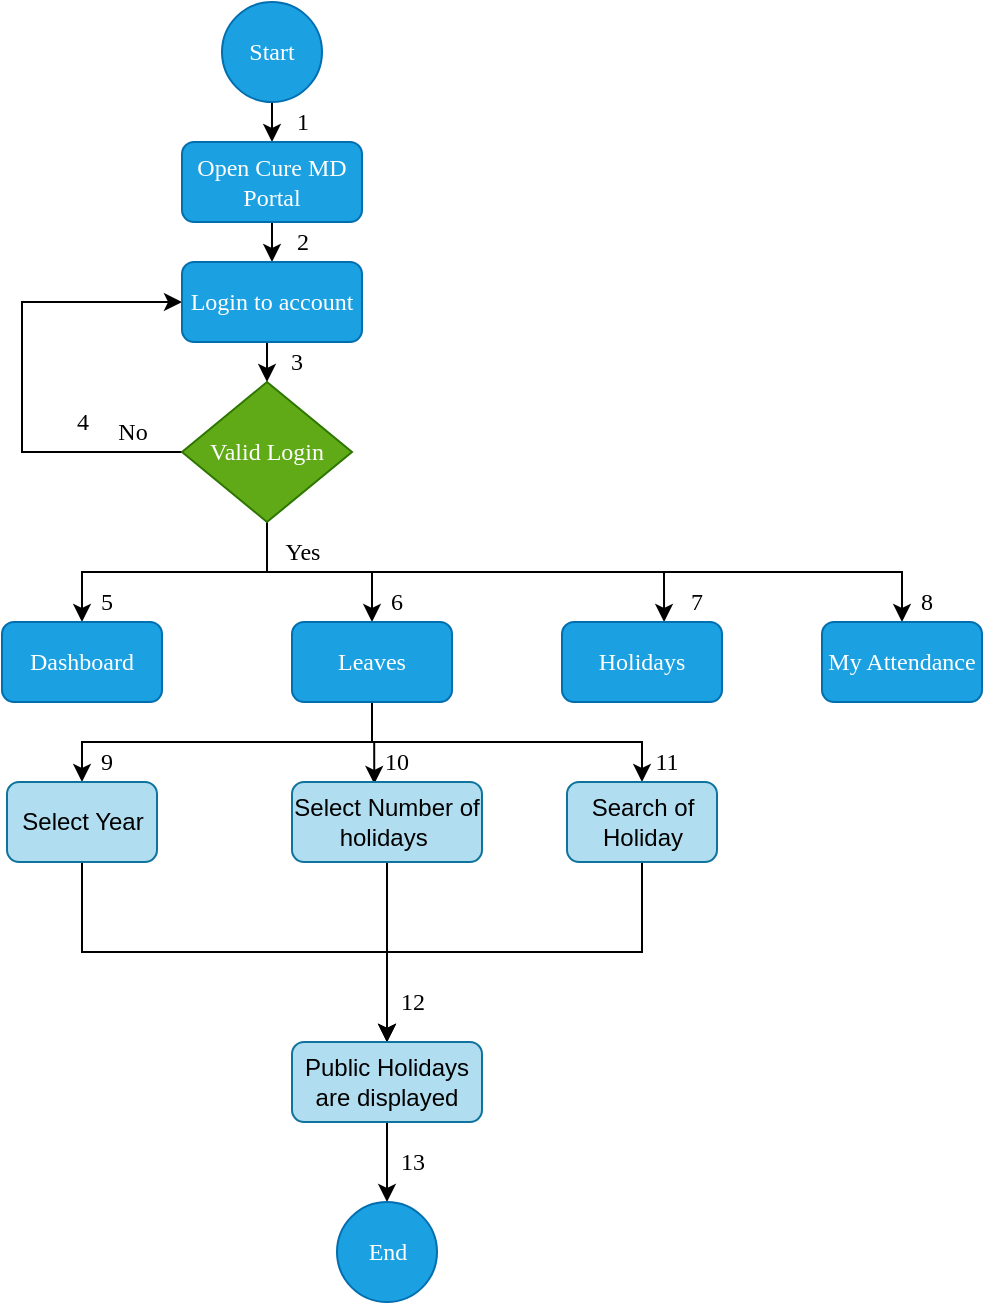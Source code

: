 <mxfile version="20.5.3" type="device"><diagram id="UDd1K03F1yi95RPkWenP" name="Page-1"><mxGraphModel dx="1422" dy="794" grid="1" gridSize="10" guides="1" tooltips="1" connect="1" arrows="1" fold="1" page="1" pageScale="1" pageWidth="850" pageHeight="1100" math="0" shadow="0"><root><mxCell id="0"/><mxCell id="1" parent="0"/><mxCell id="-VciWZhFBN5UkA-OJhfG-1" style="edgeStyle=orthogonalEdgeStyle;rounded=0;orthogonalLoop=1;jettySize=auto;html=1;exitX=0.5;exitY=1;exitDx=0;exitDy=0;entryX=0.5;entryY=0;entryDx=0;entryDy=0;fontFamily=Times New Roman;" edge="1" parent="1" source="-VciWZhFBN5UkA-OJhfG-2" target="-VciWZhFBN5UkA-OJhfG-4"><mxGeometry relative="1" as="geometry"/></mxCell><mxCell id="-VciWZhFBN5UkA-OJhfG-2" value="Start" style="ellipse;whiteSpace=wrap;html=1;aspect=fixed;fillColor=#1ba1e2;fontColor=#ffffff;strokeColor=#006EAF;fontFamily=Times New Roman;" vertex="1" parent="1"><mxGeometry x="310" y="10" width="50" height="50" as="geometry"/></mxCell><mxCell id="-VciWZhFBN5UkA-OJhfG-3" style="edgeStyle=orthogonalEdgeStyle;rounded=0;orthogonalLoop=1;jettySize=auto;html=1;exitX=0.5;exitY=1;exitDx=0;exitDy=0;entryX=0.5;entryY=0;entryDx=0;entryDy=0;fontFamily=Times New Roman;" edge="1" parent="1" source="-VciWZhFBN5UkA-OJhfG-4" target="-VciWZhFBN5UkA-OJhfG-17"><mxGeometry relative="1" as="geometry"/></mxCell><mxCell id="-VciWZhFBN5UkA-OJhfG-4" value="Open Cure MD Portal" style="rounded=1;whiteSpace=wrap;html=1;fillColor=#1ba1e2;fontColor=#ffffff;strokeColor=#006EAF;fontFamily=Times New Roman;" vertex="1" parent="1"><mxGeometry x="290" y="80" width="90" height="40" as="geometry"/></mxCell><mxCell id="-VciWZhFBN5UkA-OJhfG-5" value="" style="edgeStyle=orthogonalEdgeStyle;rounded=0;orthogonalLoop=1;jettySize=auto;html=1;fontFamily=Times New Roman;" edge="1" parent="1" source="-VciWZhFBN5UkA-OJhfG-10" target="-VciWZhFBN5UkA-OJhfG-13"><mxGeometry relative="1" as="geometry"/></mxCell><mxCell id="-VciWZhFBN5UkA-OJhfG-6" style="edgeStyle=orthogonalEdgeStyle;rounded=0;orthogonalLoop=1;jettySize=auto;html=1;exitX=0.5;exitY=1;exitDx=0;exitDy=0;entryX=0.5;entryY=0;entryDx=0;entryDy=0;fontFamily=Times New Roman;" edge="1" parent="1" source="-VciWZhFBN5UkA-OJhfG-10" target="-VciWZhFBN5UkA-OJhfG-12"><mxGeometry relative="1" as="geometry"/></mxCell><mxCell id="-VciWZhFBN5UkA-OJhfG-7" style="edgeStyle=orthogonalEdgeStyle;rounded=0;orthogonalLoop=1;jettySize=auto;html=1;exitX=0.5;exitY=1;exitDx=0;exitDy=0;entryX=0.638;entryY=0;entryDx=0;entryDy=0;entryPerimeter=0;fontFamily=Times New Roman;" edge="1" parent="1" source="-VciWZhFBN5UkA-OJhfG-10" target="-VciWZhFBN5UkA-OJhfG-14"><mxGeometry relative="1" as="geometry"/></mxCell><mxCell id="-VciWZhFBN5UkA-OJhfG-8" style="edgeStyle=orthogonalEdgeStyle;rounded=0;orthogonalLoop=1;jettySize=auto;html=1;exitX=0.5;exitY=1;exitDx=0;exitDy=0;entryX=0.5;entryY=0;entryDx=0;entryDy=0;fontFamily=Times New Roman;" edge="1" parent="1" source="-VciWZhFBN5UkA-OJhfG-10" target="-VciWZhFBN5UkA-OJhfG-15"><mxGeometry relative="1" as="geometry"/></mxCell><mxCell id="-VciWZhFBN5UkA-OJhfG-9" style="edgeStyle=orthogonalEdgeStyle;rounded=0;orthogonalLoop=1;jettySize=auto;html=1;exitX=0;exitY=0.5;exitDx=0;exitDy=0;entryX=0;entryY=0.5;entryDx=0;entryDy=0;fontFamily=Times New Roman;" edge="1" parent="1" source="-VciWZhFBN5UkA-OJhfG-10" target="-VciWZhFBN5UkA-OJhfG-17"><mxGeometry relative="1" as="geometry"><Array as="points"><mxPoint x="210" y="235"/><mxPoint x="210" y="160"/></Array></mxGeometry></mxCell><mxCell id="-VciWZhFBN5UkA-OJhfG-10" value="Valid Login" style="rhombus;whiteSpace=wrap;html=1;fillColor=#60a917;fontColor=#ffffff;strokeColor=#2D7600;fontFamily=Times New Roman;" vertex="1" parent="1"><mxGeometry x="290" y="200" width="85" height="70" as="geometry"/></mxCell><mxCell id="-VciWZhFBN5UkA-OJhfG-12" value="Dashboard" style="rounded=1;whiteSpace=wrap;html=1;fillColor=#1ba1e2;fontColor=#ffffff;strokeColor=#006EAF;fontFamily=Times New Roman;" vertex="1" parent="1"><mxGeometry x="200" y="320" width="80" height="40" as="geometry"/></mxCell><mxCell id="-VciWZhFBN5UkA-OJhfG-33" style="edgeStyle=orthogonalEdgeStyle;rounded=0;orthogonalLoop=1;jettySize=auto;html=1;exitX=0.5;exitY=1;exitDx=0;exitDy=0;entryX=0.5;entryY=0;entryDx=0;entryDy=0;" edge="1" parent="1" source="-VciWZhFBN5UkA-OJhfG-13" target="-VciWZhFBN5UkA-OJhfG-30"><mxGeometry relative="1" as="geometry"/></mxCell><mxCell id="-VciWZhFBN5UkA-OJhfG-34" style="edgeStyle=orthogonalEdgeStyle;rounded=0;orthogonalLoop=1;jettySize=auto;html=1;exitX=0.5;exitY=1;exitDx=0;exitDy=0;entryX=0.433;entryY=0.025;entryDx=0;entryDy=0;entryPerimeter=0;" edge="1" parent="1" source="-VciWZhFBN5UkA-OJhfG-13" target="-VciWZhFBN5UkA-OJhfG-31"><mxGeometry relative="1" as="geometry"/></mxCell><mxCell id="-VciWZhFBN5UkA-OJhfG-35" style="edgeStyle=orthogonalEdgeStyle;rounded=0;orthogonalLoop=1;jettySize=auto;html=1;exitX=0.5;exitY=1;exitDx=0;exitDy=0;" edge="1" parent="1" source="-VciWZhFBN5UkA-OJhfG-13" target="-VciWZhFBN5UkA-OJhfG-32"><mxGeometry relative="1" as="geometry"/></mxCell><mxCell id="-VciWZhFBN5UkA-OJhfG-13" value="Leaves" style="rounded=1;whiteSpace=wrap;html=1;fillColor=#1ba1e2;fontColor=#ffffff;strokeColor=#006EAF;fontFamily=Times New Roman;" vertex="1" parent="1"><mxGeometry x="345" y="320" width="80" height="40" as="geometry"/></mxCell><mxCell id="-VciWZhFBN5UkA-OJhfG-14" value="Holidays" style="rounded=1;whiteSpace=wrap;html=1;fillColor=#1ba1e2;fontColor=#ffffff;strokeColor=#006EAF;fontFamily=Times New Roman;" vertex="1" parent="1"><mxGeometry x="480" y="320" width="80" height="40" as="geometry"/></mxCell><mxCell id="-VciWZhFBN5UkA-OJhfG-15" value="My Attendance" style="rounded=1;whiteSpace=wrap;html=1;fillColor=#1ba1e2;fontColor=#ffffff;strokeColor=#006EAF;fontFamily=Times New Roman;" vertex="1" parent="1"><mxGeometry x="610" y="320" width="80" height="40" as="geometry"/></mxCell><mxCell id="-VciWZhFBN5UkA-OJhfG-16" style="edgeStyle=orthogonalEdgeStyle;rounded=0;orthogonalLoop=1;jettySize=auto;html=1;exitX=0.5;exitY=1;exitDx=0;exitDy=0;entryX=0.5;entryY=0;entryDx=0;entryDy=0;fontFamily=Times New Roman;" edge="1" parent="1" source="-VciWZhFBN5UkA-OJhfG-17" target="-VciWZhFBN5UkA-OJhfG-10"><mxGeometry relative="1" as="geometry"/></mxCell><mxCell id="-VciWZhFBN5UkA-OJhfG-17" value="Login to account" style="rounded=1;whiteSpace=wrap;html=1;fillColor=#1ba1e2;fontColor=#ffffff;strokeColor=#006EAF;fontFamily=Times New Roman;" vertex="1" parent="1"><mxGeometry x="290" y="140" width="90" height="40" as="geometry"/></mxCell><mxCell id="-VciWZhFBN5UkA-OJhfG-18" value="No" style="text;html=1;align=center;verticalAlign=middle;resizable=0;points=[];autosize=1;strokeColor=none;fillColor=none;fontFamily=Times New Roman;" vertex="1" parent="1"><mxGeometry x="245" y="210" width="40" height="30" as="geometry"/></mxCell><mxCell id="-VciWZhFBN5UkA-OJhfG-19" value="Yes" style="text;html=1;align=center;verticalAlign=middle;resizable=0;points=[];autosize=1;strokeColor=none;fillColor=none;fontFamily=Times New Roman;" vertex="1" parent="1"><mxGeometry x="330" y="270" width="40" height="30" as="geometry"/></mxCell><mxCell id="-VciWZhFBN5UkA-OJhfG-22" value="1" style="text;html=1;strokeColor=none;fillColor=none;align=center;verticalAlign=middle;whiteSpace=wrap;rounded=0;fontFamily=Times New Roman;" vertex="1" parent="1"><mxGeometry x="337.5" y="60" width="25" height="20" as="geometry"/></mxCell><mxCell id="-VciWZhFBN5UkA-OJhfG-23" value="2" style="text;html=1;strokeColor=none;fillColor=none;align=center;verticalAlign=middle;whiteSpace=wrap;rounded=0;fontFamily=Times New Roman;" vertex="1" parent="1"><mxGeometry x="337.5" y="120" width="25" height="20" as="geometry"/></mxCell><mxCell id="-VciWZhFBN5UkA-OJhfG-24" value="3" style="text;html=1;strokeColor=none;fillColor=none;align=center;verticalAlign=middle;whiteSpace=wrap;rounded=0;fontFamily=Times New Roman;" vertex="1" parent="1"><mxGeometry x="335" y="180" width="25" height="20" as="geometry"/></mxCell><mxCell id="-VciWZhFBN5UkA-OJhfG-25" value="4" style="text;html=1;strokeColor=none;fillColor=none;align=center;verticalAlign=middle;whiteSpace=wrap;rounded=0;fontFamily=Times New Roman;" vertex="1" parent="1"><mxGeometry x="227.5" y="210" width="25" height="20" as="geometry"/></mxCell><mxCell id="-VciWZhFBN5UkA-OJhfG-26" value="5" style="text;html=1;strokeColor=none;fillColor=none;align=center;verticalAlign=middle;whiteSpace=wrap;rounded=0;fontFamily=Times New Roman;" vertex="1" parent="1"><mxGeometry x="240" y="300" width="25" height="20" as="geometry"/></mxCell><mxCell id="-VciWZhFBN5UkA-OJhfG-27" value="6" style="text;html=1;strokeColor=none;fillColor=none;align=center;verticalAlign=middle;whiteSpace=wrap;rounded=0;fontFamily=Times New Roman;" vertex="1" parent="1"><mxGeometry x="385" y="300" width="25" height="20" as="geometry"/></mxCell><mxCell id="-VciWZhFBN5UkA-OJhfG-28" value="7" style="text;html=1;strokeColor=none;fillColor=none;align=center;verticalAlign=middle;whiteSpace=wrap;rounded=0;fontFamily=Times New Roman;" vertex="1" parent="1"><mxGeometry x="535" y="300" width="25" height="20" as="geometry"/></mxCell><mxCell id="-VciWZhFBN5UkA-OJhfG-29" value="8" style="text;html=1;strokeColor=none;fillColor=none;align=center;verticalAlign=middle;whiteSpace=wrap;rounded=0;fontFamily=Times New Roman;" vertex="1" parent="1"><mxGeometry x="650" y="300" width="25" height="20" as="geometry"/></mxCell><mxCell id="-VciWZhFBN5UkA-OJhfG-38" style="edgeStyle=orthogonalEdgeStyle;rounded=0;orthogonalLoop=1;jettySize=auto;html=1;exitX=0.5;exitY=1;exitDx=0;exitDy=0;" edge="1" parent="1" source="-VciWZhFBN5UkA-OJhfG-30" target="-VciWZhFBN5UkA-OJhfG-36"><mxGeometry relative="1" as="geometry"/></mxCell><mxCell id="-VciWZhFBN5UkA-OJhfG-30" value="Select Year" style="rounded=1;whiteSpace=wrap;html=1;fillColor=#b1ddf0;strokeColor=#10739e;" vertex="1" parent="1"><mxGeometry x="202.5" y="400" width="75" height="40" as="geometry"/></mxCell><mxCell id="-VciWZhFBN5UkA-OJhfG-39" style="edgeStyle=orthogonalEdgeStyle;rounded=0;orthogonalLoop=1;jettySize=auto;html=1;exitX=0.5;exitY=1;exitDx=0;exitDy=0;entryX=0.5;entryY=0;entryDx=0;entryDy=0;" edge="1" parent="1" source="-VciWZhFBN5UkA-OJhfG-31" target="-VciWZhFBN5UkA-OJhfG-36"><mxGeometry relative="1" as="geometry"/></mxCell><mxCell id="-VciWZhFBN5UkA-OJhfG-31" value="Select Number of holidays&amp;nbsp;" style="rounded=1;whiteSpace=wrap;html=1;fillColor=#b1ddf0;strokeColor=#10739e;" vertex="1" parent="1"><mxGeometry x="345" y="400" width="95" height="40" as="geometry"/></mxCell><mxCell id="-VciWZhFBN5UkA-OJhfG-40" style="edgeStyle=orthogonalEdgeStyle;rounded=0;orthogonalLoop=1;jettySize=auto;html=1;exitX=0.5;exitY=1;exitDx=0;exitDy=0;entryX=0.5;entryY=0;entryDx=0;entryDy=0;" edge="1" parent="1" source="-VciWZhFBN5UkA-OJhfG-32" target="-VciWZhFBN5UkA-OJhfG-36"><mxGeometry relative="1" as="geometry"/></mxCell><mxCell id="-VciWZhFBN5UkA-OJhfG-32" value="Search of Holiday" style="rounded=1;whiteSpace=wrap;html=1;fillColor=#b1ddf0;strokeColor=#10739e;" vertex="1" parent="1"><mxGeometry x="482.5" y="400" width="75" height="40" as="geometry"/></mxCell><mxCell id="-VciWZhFBN5UkA-OJhfG-41" style="edgeStyle=orthogonalEdgeStyle;rounded=0;orthogonalLoop=1;jettySize=auto;html=1;exitX=0.5;exitY=1;exitDx=0;exitDy=0;" edge="1" parent="1" source="-VciWZhFBN5UkA-OJhfG-36" target="-VciWZhFBN5UkA-OJhfG-37"><mxGeometry relative="1" as="geometry"/></mxCell><mxCell id="-VciWZhFBN5UkA-OJhfG-36" value="Public Holidays are displayed" style="rounded=1;whiteSpace=wrap;html=1;fillColor=#b1ddf0;strokeColor=#10739e;" vertex="1" parent="1"><mxGeometry x="345" y="530" width="95" height="40" as="geometry"/></mxCell><mxCell id="-VciWZhFBN5UkA-OJhfG-37" value="End" style="ellipse;whiteSpace=wrap;html=1;aspect=fixed;fillColor=#1ba1e2;fontColor=#ffffff;strokeColor=#006EAF;fontFamily=Times New Roman;" vertex="1" parent="1"><mxGeometry x="367.5" y="610" width="50" height="50" as="geometry"/></mxCell><mxCell id="-VciWZhFBN5UkA-OJhfG-42" value="9" style="text;html=1;strokeColor=none;fillColor=none;align=center;verticalAlign=middle;whiteSpace=wrap;rounded=0;fontFamily=Times New Roman;" vertex="1" parent="1"><mxGeometry x="240" y="380" width="25" height="20" as="geometry"/></mxCell><mxCell id="-VciWZhFBN5UkA-OJhfG-43" value="10" style="text;html=1;strokeColor=none;fillColor=none;align=center;verticalAlign=middle;whiteSpace=wrap;rounded=0;fontFamily=Times New Roman;" vertex="1" parent="1"><mxGeometry x="385" y="380" width="25" height="20" as="geometry"/></mxCell><mxCell id="-VciWZhFBN5UkA-OJhfG-44" value="11" style="text;html=1;strokeColor=none;fillColor=none;align=center;verticalAlign=middle;whiteSpace=wrap;rounded=0;fontFamily=Times New Roman;" vertex="1" parent="1"><mxGeometry x="520" y="380" width="25" height="20" as="geometry"/></mxCell><mxCell id="-VciWZhFBN5UkA-OJhfG-46" value="12" style="text;html=1;strokeColor=none;fillColor=none;align=center;verticalAlign=middle;whiteSpace=wrap;rounded=0;fontFamily=Times New Roman;" vertex="1" parent="1"><mxGeometry x="392.5" y="500" width="25" height="20" as="geometry"/></mxCell><mxCell id="-VciWZhFBN5UkA-OJhfG-47" value="13" style="text;html=1;strokeColor=none;fillColor=none;align=center;verticalAlign=middle;whiteSpace=wrap;rounded=0;fontFamily=Times New Roman;" vertex="1" parent="1"><mxGeometry x="392.5" y="580" width="25" height="20" as="geometry"/></mxCell></root></mxGraphModel></diagram></mxfile>
